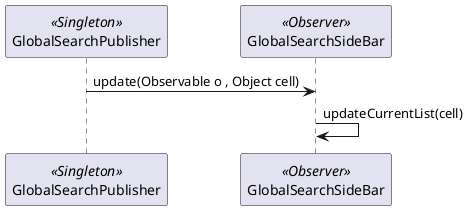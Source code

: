 @startuml design_02.png

participant GlobalSearchPublisher <<Singleton>>
participant GlobalSearchSideBar <<Observer>>

GlobalSearchPublisher->GlobalSearchSideBar:update(Observable o , Object cell)
GlobalSearchSideBar->GlobalSearchSideBar: updateCurrentList(cell)

@enduml
